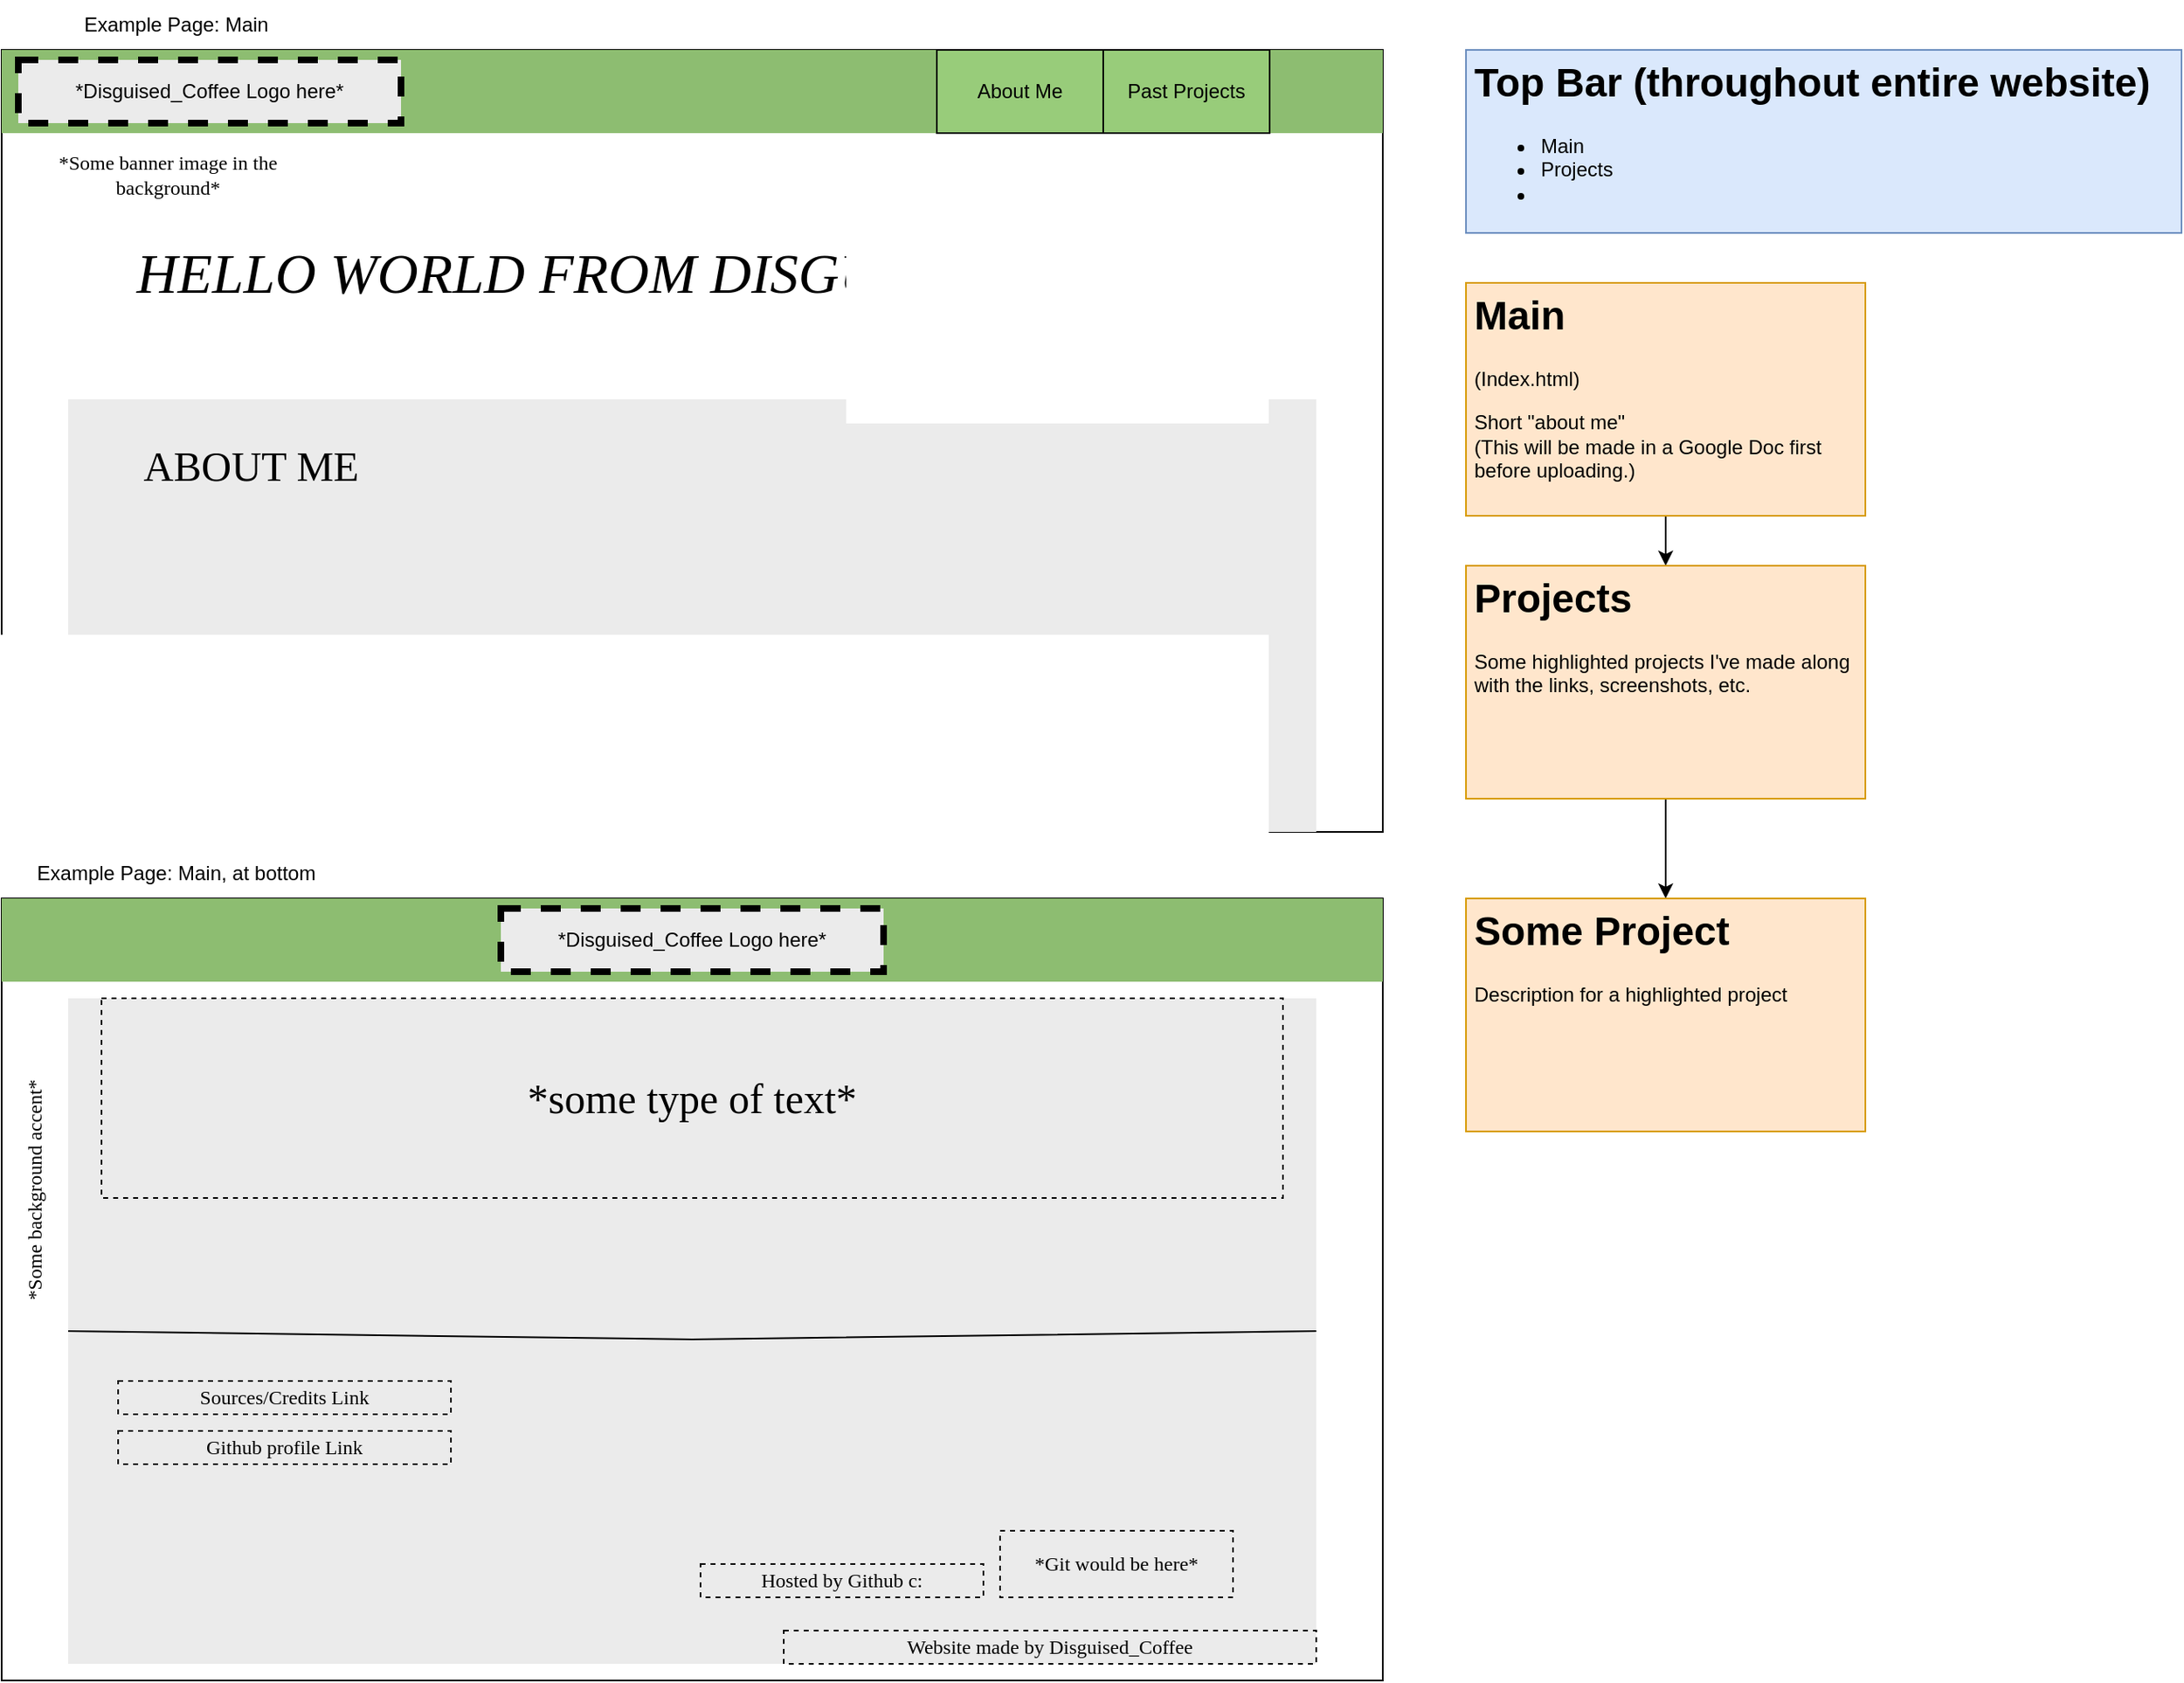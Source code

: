 <mxfile version="20.0.2" type="google"><diagram id="WnqfSB484OQzPaE6BIPi" name="Page-1"><mxGraphModel grid="1" page="1" gridSize="10" guides="1" tooltips="1" connect="1" arrows="1" fold="1" pageScale="1" pageWidth="850" pageHeight="1100" math="0" shadow="0"><root><mxCell id="0"/><mxCell id="1" parent="0"/><mxCell id="F6RqxZbX6CIhG7JvjgsZ-3" style="edgeStyle=orthogonalEdgeStyle;rounded=0;orthogonalLoop=1;jettySize=auto;html=1;exitX=0.5;exitY=1;exitDx=0;exitDy=0;entryX=0.5;entryY=0;entryDx=0;entryDy=0;" edge="1" parent="1" source="GCm6QlJrfsf-huN6kdsp-1" target="GCm6QlJrfsf-huN6kdsp-2"><mxGeometry relative="1" as="geometry"/></mxCell><mxCell id="GCm6QlJrfsf-huN6kdsp-1" value="&lt;h1&gt;Main&lt;/h1&gt;&lt;p&gt;(Index.html)&lt;br&gt;&lt;/p&gt;&lt;p&gt;Short &quot;about me&quot;&lt;br&gt;(This will be made in a Google Doc first before uploading.)&lt;/p&gt;" style="text;html=1;strokeColor=#d79b00;fillColor=#ffe6cc;spacing=5;spacingTop=-20;whiteSpace=wrap;overflow=hidden;rounded=0;" vertex="1" parent="1"><mxGeometry x="50" y="180" width="240" height="140" as="geometry"/></mxCell><mxCell id="F6RqxZbX6CIhG7JvjgsZ-4" style="edgeStyle=orthogonalEdgeStyle;rounded=0;orthogonalLoop=1;jettySize=auto;html=1;exitX=0.5;exitY=1;exitDx=0;exitDy=0;" edge="1" parent="1" source="GCm6QlJrfsf-huN6kdsp-2" target="F6RqxZbX6CIhG7JvjgsZ-2"><mxGeometry relative="1" as="geometry"/></mxCell><mxCell id="GCm6QlJrfsf-huN6kdsp-2" value="&lt;h1&gt;Projects&lt;/h1&gt;&lt;p&gt;Some highlighted projects I've made along with the links, screenshots, etc.&lt;/p&gt;" style="text;html=1;strokeColor=#d79b00;fillColor=#ffe6cc;spacing=5;spacingTop=-20;whiteSpace=wrap;overflow=hidden;rounded=0;" vertex="1" parent="1"><mxGeometry x="50" y="350" width="240" height="140" as="geometry"/></mxCell><mxCell id="F6RqxZbX6CIhG7JvjgsZ-1" value="&lt;h1&gt;Top Bar (throughout entire website)&lt;/h1&gt;&lt;p&gt;&lt;/p&gt;&lt;ul&gt;&lt;li&gt;Main&lt;/li&gt;&lt;li&gt;Projects&lt;/li&gt;&lt;li&gt;&lt;br&gt;&lt;/li&gt;&lt;/ul&gt;&lt;p&gt;&lt;/p&gt;" style="text;html=1;strokeColor=#6c8ebf;fillColor=#dae8fc;spacing=5;spacingTop=-20;whiteSpace=wrap;overflow=hidden;rounded=0;" vertex="1" parent="1"><mxGeometry x="50" y="40" width="430" height="110" as="geometry"/></mxCell><mxCell id="F6RqxZbX6CIhG7JvjgsZ-2" value="&lt;h1&gt;Some Project&lt;/h1&gt;&lt;p&gt;Description for a highlighted project&lt;/p&gt;" style="text;html=1;strokeColor=#d79b00;fillColor=#ffe6cc;spacing=5;spacingTop=-20;whiteSpace=wrap;overflow=hidden;rounded=0;" vertex="1" parent="1"><mxGeometry x="50" y="550" width="240" height="140" as="geometry"/></mxCell><mxCell id="F6RqxZbX6CIhG7JvjgsZ-6" value="" style="rounded=0;whiteSpace=wrap;html=1;" vertex="1" parent="1"><mxGeometry x="-830" y="40" width="830" height="470" as="geometry"/></mxCell><mxCell id="F6RqxZbX6CIhG7JvjgsZ-7" value="Example Page: Main" style="text;html=1;strokeColor=none;fillColor=none;align=center;verticalAlign=middle;whiteSpace=wrap;rounded=0;" vertex="1" parent="1"><mxGeometry x="-820" y="10" width="190" height="30" as="geometry"/></mxCell><mxCell id="F6RqxZbX6CIhG7JvjgsZ-8" value="" style="rounded=0;whiteSpace=wrap;html=1;fillColor=#8DBD71;strokeColor=none;" vertex="1" parent="1"><mxGeometry x="-830" y="40" width="830" height="50" as="geometry"/></mxCell><mxCell id="F6RqxZbX6CIhG7JvjgsZ-9" value="*Disguised_Coffee Logo here*" style="rounded=0;whiteSpace=wrap;html=1;fillColor=#EBEBEB;dashed=1;strokeWidth=4;" vertex="1" parent="1"><mxGeometry x="-820" y="46" width="230" height="38" as="geometry"/></mxCell><mxCell id="F6RqxZbX6CIhG7JvjgsZ-10" value="About Me" style="rounded=0;whiteSpace=wrap;html=1;fillColor=#98CC7A;strokeColor=default;" vertex="1" parent="1"><mxGeometry x="-268" y="40" width="100" height="50" as="geometry"/></mxCell><mxCell id="F6RqxZbX6CIhG7JvjgsZ-11" value="Past Projects" style="rounded=0;whiteSpace=wrap;html=1;fillColor=#98CC7A;strokeColor=default;" vertex="1" parent="1"><mxGeometry x="-168" y="40" width="100" height="50" as="geometry"/></mxCell><mxCell id="F6RqxZbX6CIhG7JvjgsZ-13" value="" style="rounded=0;whiteSpace=wrap;html=1;dashed=1;strokeColor=none;strokeWidth=4;fillColor=#EBEBEB;" vertex="1" parent="1"><mxGeometry x="-790" y="250" width="750" height="260" as="geometry"/></mxCell><mxCell id="F6RqxZbX6CIhG7JvjgsZ-14" value="&lt;h1&gt;&lt;font size=&quot;1&quot; style=&quot;font-weight: normal;&quot; face=&quot;Verdana&quot;&gt;&lt;i style=&quot;font-size: 34px;&quot;&gt;HELLO WORLD FROM DISGUISED_COFFEE&lt;/i&gt;&lt;/font&gt;&lt;/h1&gt;" style="text;html=1;strokeColor=none;fillColor=none;align=center;verticalAlign=middle;whiteSpace=wrap;rounded=0;dashed=1;" vertex="1" parent="1"><mxGeometry x="-805" y="140" width="780" height="70" as="geometry"/></mxCell><mxCell id="F6RqxZbX6CIhG7JvjgsZ-15" value="*Some banner image in the background*" style="text;html=1;strokeColor=none;fillColor=none;align=center;verticalAlign=middle;whiteSpace=wrap;rounded=0;dashed=1;fontFamily=Tahoma;" vertex="1" parent="1"><mxGeometry x="-810" y="100" width="160" height="30" as="geometry"/></mxCell><mxCell id="F6RqxZbX6CIhG7JvjgsZ-16" value="&lt;font style=&quot;font-size: 25px;&quot;&gt;ABOUT ME&lt;/font&gt;" style="text;html=1;strokeColor=none;fillColor=none;align=center;verticalAlign=middle;whiteSpace=wrap;rounded=0;dashed=1;fontFamily=Verdana;" vertex="1" parent="1"><mxGeometry x="-780" y="260" width="200" height="60" as="geometry"/></mxCell><mxCell id="F6RqxZbX6CIhG7JvjgsZ-17" value="" style="rounded=0;whiteSpace=wrap;html=1;" vertex="1" parent="1"><mxGeometry x="-830" y="550" width="830" height="470" as="geometry"/></mxCell><mxCell id="F6RqxZbX6CIhG7JvjgsZ-18" value="Example Page: Main, at bottom" style="text;html=1;strokeColor=none;fillColor=none;align=center;verticalAlign=middle;whiteSpace=wrap;rounded=0;" vertex="1" parent="1"><mxGeometry x="-820" y="520" width="190" height="30" as="geometry"/></mxCell><mxCell id="F6RqxZbX6CIhG7JvjgsZ-19" value="" style="rounded=0;whiteSpace=wrap;html=1;fillColor=#8DBD71;strokeColor=none;" vertex="1" parent="1"><mxGeometry x="-830" y="550" width="830" height="50" as="geometry"/></mxCell><mxCell id="F6RqxZbX6CIhG7JvjgsZ-20" value="*Disguised_Coffee Logo here*" style="rounded=0;whiteSpace=wrap;html=1;fillColor=#EBEBEB;dashed=1;strokeWidth=4;" vertex="1" parent="1"><mxGeometry x="-530" y="556" width="230" height="38" as="geometry"/></mxCell><mxCell id="F6RqxZbX6CIhG7JvjgsZ-23" value="" style="rounded=0;whiteSpace=wrap;html=1;dashed=1;strokeColor=none;strokeWidth=4;fillColor=#EBEBEB;" vertex="1" parent="1"><mxGeometry x="-790" y="610" width="750" height="400" as="geometry"/></mxCell><mxCell id="F6RqxZbX6CIhG7JvjgsZ-25" value="*Some background accent*" style="text;html=1;strokeColor=none;fillColor=none;align=center;verticalAlign=middle;whiteSpace=wrap;rounded=0;dashed=1;fontFamily=Tahoma;rotation=-90;" vertex="1" parent="1"><mxGeometry x="-890" y="710" width="160" height="30" as="geometry"/></mxCell><mxCell id="F6RqxZbX6CIhG7JvjgsZ-26" value="&lt;span style=&quot;font-size: 25px;&quot;&gt;*some type of text*&lt;/span&gt;" style="text;html=1;strokeColor=default;fillColor=none;align=center;verticalAlign=middle;whiteSpace=wrap;rounded=0;dashed=1;fontFamily=Verdana;" vertex="1" parent="1"><mxGeometry x="-770" y="610" width="710" height="120" as="geometry"/></mxCell><mxCell id="F6RqxZbX6CIhG7JvjgsZ-36" value="Sources/Credits Link" style="text;html=1;strokeColor=default;fillColor=none;align=center;verticalAlign=middle;whiteSpace=wrap;rounded=0;dashed=1;fontFamily=Verdana;" vertex="1" parent="1"><mxGeometry x="-760" y="840" width="200" height="20" as="geometry"/></mxCell><mxCell id="F6RqxZbX6CIhG7JvjgsZ-37" value="Github profile Link" style="text;html=1;strokeColor=default;fillColor=none;align=center;verticalAlign=middle;whiteSpace=wrap;rounded=0;dashed=1;fontFamily=Verdana;" vertex="1" parent="1"><mxGeometry x="-760" y="870" width="200" height="20" as="geometry"/></mxCell><mxCell id="F6RqxZbX6CIhG7JvjgsZ-39" value="" style="endArrow=none;html=1;rounded=0;fontFamily=Verdana;fontSize=14;exitX=0;exitY=0.5;exitDx=0;exitDy=0;entryX=1;entryY=0.5;entryDx=0;entryDy=0;" edge="1" parent="1" source="F6RqxZbX6CIhG7JvjgsZ-23" target="F6RqxZbX6CIhG7JvjgsZ-23"><mxGeometry width="50" height="50" relative="1" as="geometry"><mxPoint x="-450" y="890" as="sourcePoint"/><mxPoint x="-400" y="840" as="targetPoint"/><Array as="points"><mxPoint x="-415" y="815"/></Array></mxGeometry></mxCell><mxCell id="F6RqxZbX6CIhG7JvjgsZ-42" value="Hosted by Github c:" style="text;html=1;strokeColor=default;fillColor=none;align=center;verticalAlign=middle;whiteSpace=wrap;rounded=0;dashed=1;fontFamily=Verdana;" vertex="1" parent="1"><mxGeometry x="-410" y="950" width="170" height="20" as="geometry"/></mxCell><mxCell id="F6RqxZbX6CIhG7JvjgsZ-43" value="Website made by Disguised_Coffee" style="text;html=1;strokeColor=default;fillColor=none;align=center;verticalAlign=middle;whiteSpace=wrap;rounded=0;dashed=1;fontFamily=Verdana;" vertex="1" parent="1"><mxGeometry x="-360" y="990" width="320" height="20" as="geometry"/></mxCell><mxCell id="F6RqxZbX6CIhG7JvjgsZ-44" value="*Git would be here*" style="text;html=1;strokeColor=default;fillColor=none;align=center;verticalAlign=middle;whiteSpace=wrap;rounded=0;dashed=1;fontFamily=Verdana;" vertex="1" parent="1"><mxGeometry x="-230" y="930" width="140" height="40" as="geometry"/></mxCell></root></mxGraphModel></diagram></mxfile>